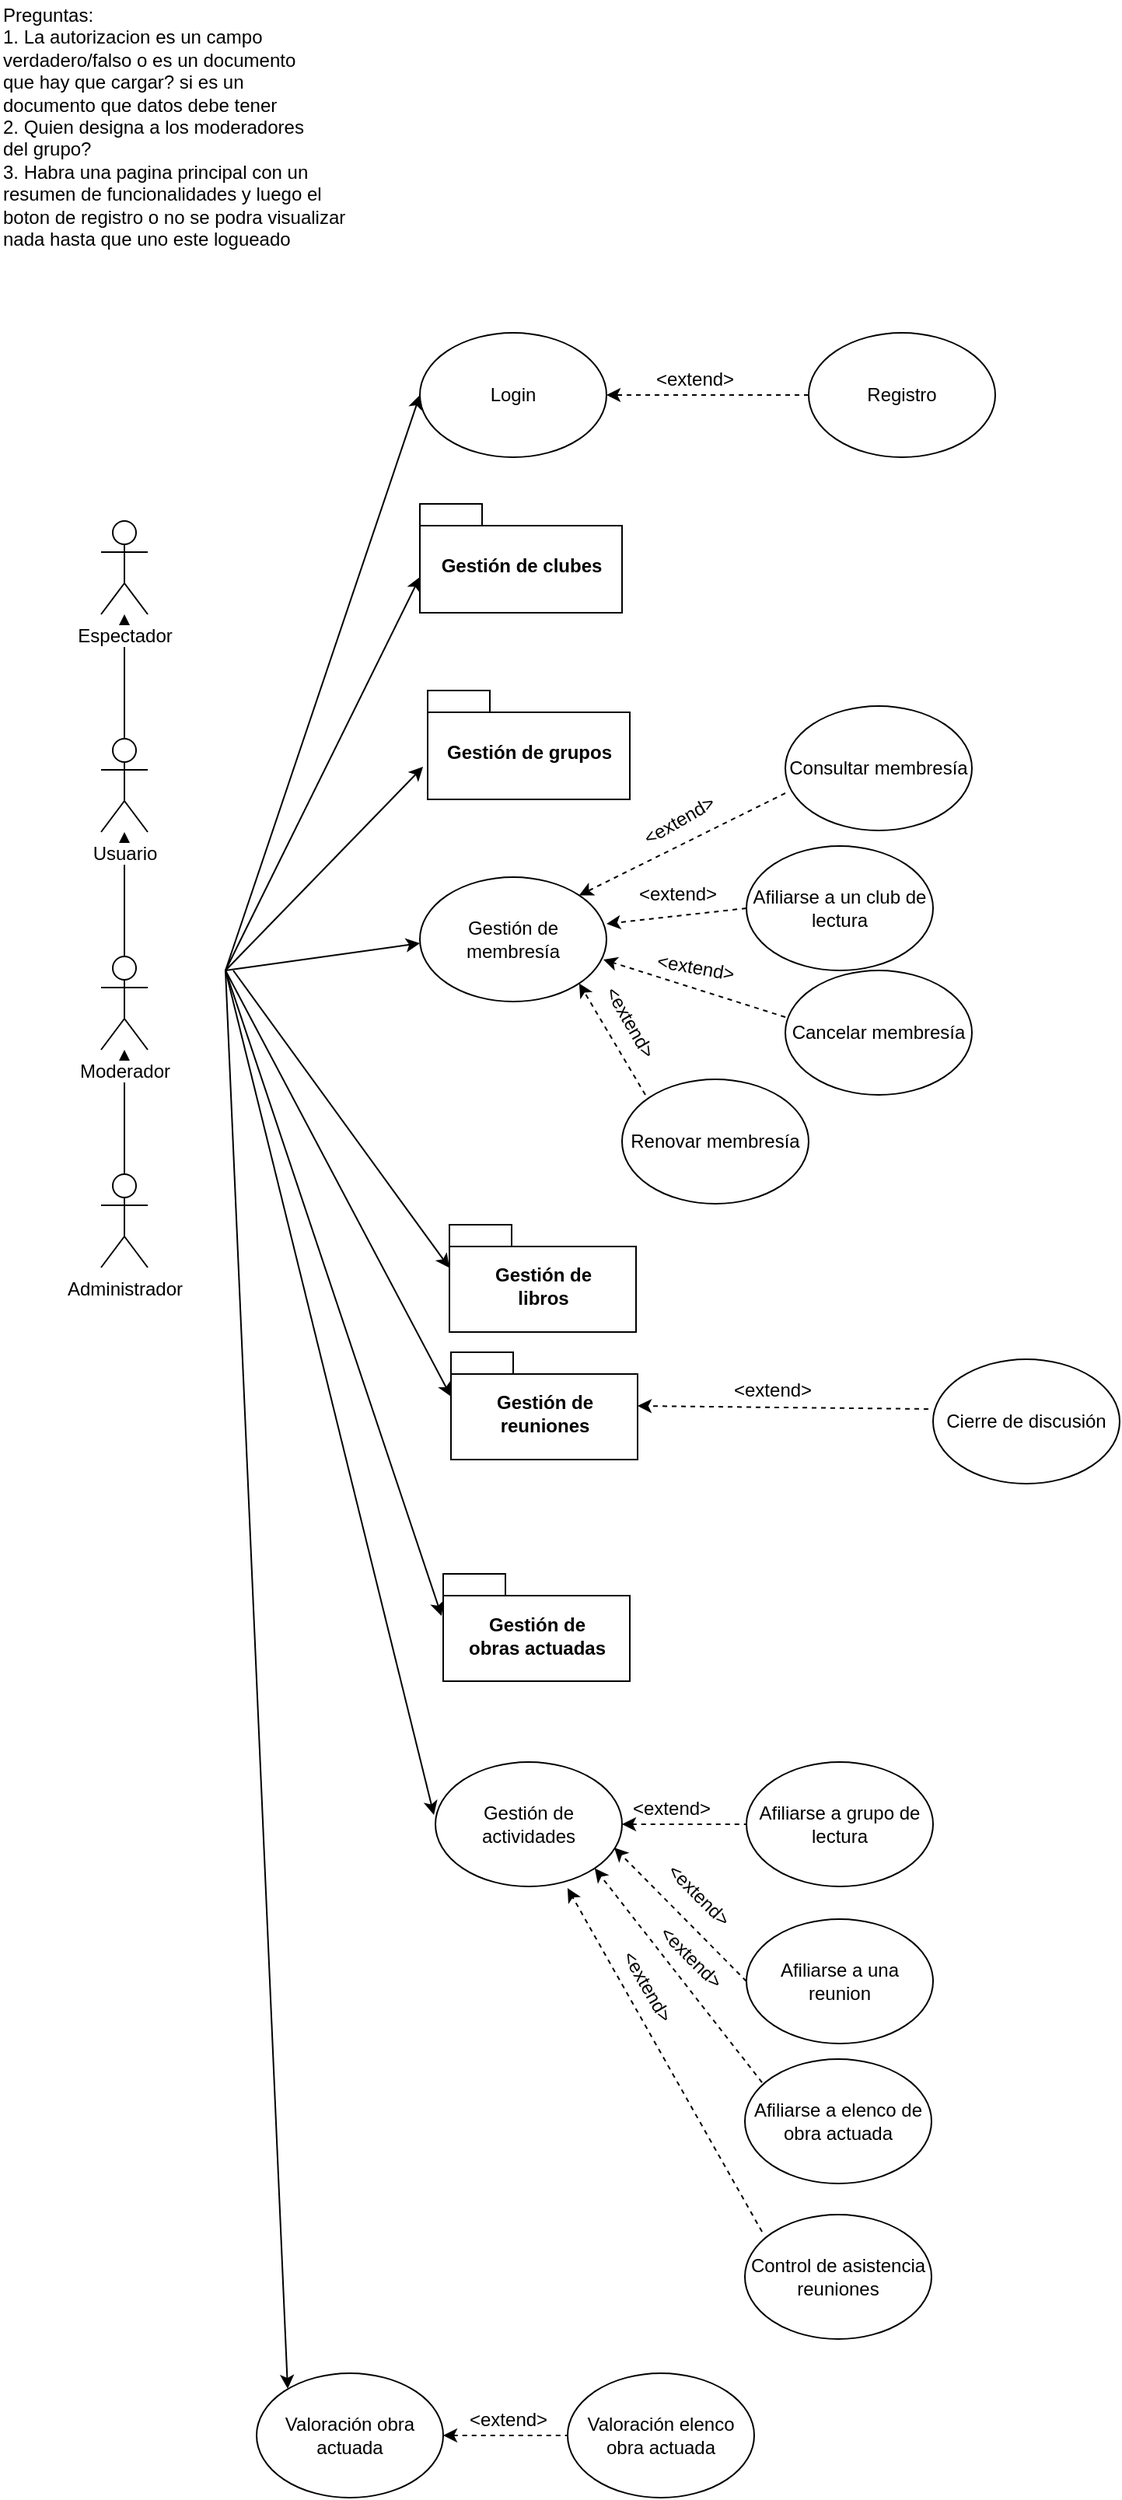 <mxfile version="12.1.0" type="github" pages="1"><diagram id="7vVEWEeUO-7xJplOFc_i" name="Page-1"><mxGraphModel dx="828" dy="451" grid="1" gridSize="10" guides="1" tooltips="1" connect="1" arrows="1" fold="1" page="1" pageScale="1" pageWidth="850" pageHeight="1100" math="0" shadow="0"><root><mxCell id="0"/><mxCell id="1" parent="0"/><mxCell id="04WLmEVgEuAED4mvFsxP-9" value="" style="edgeStyle=orthogonalEdgeStyle;rounded=0;orthogonalLoop=1;jettySize=auto;html=1;endArrow=none;endFill=0;startArrow=classic;startFill=1;" parent="1" source="04WLmEVgEuAED4mvFsxP-1" target="04WLmEVgEuAED4mvFsxP-8" edge="1"><mxGeometry relative="1" as="geometry"/></mxCell><mxCell id="ETPXwlHOhPiQxrrc_ae5-9" value="" style="edgeStyle=orthogonalEdgeStyle;rounded=0;orthogonalLoop=1;jettySize=auto;html=1;" edge="1" parent="1" source="04WLmEVgEuAED4mvFsxP-1" target="ETPXwlHOhPiQxrrc_ae5-8"><mxGeometry relative="1" as="geometry"/></mxCell><mxCell id="04WLmEVgEuAED4mvFsxP-1" value="Usuario" style="shape=umlActor;verticalLabelPosition=bottom;labelBackgroundColor=#ffffff;verticalAlign=top;html=1;outlineConnect=0;" parent="1" vertex="1"><mxGeometry x="80" y="491" width="30" height="60" as="geometry"/></mxCell><mxCell id="ETPXwlHOhPiQxrrc_ae5-8" value="Espectador" style="shape=umlActor;verticalLabelPosition=bottom;labelBackgroundColor=#ffffff;verticalAlign=top;html=1;outlineConnect=0;" vertex="1" parent="1"><mxGeometry x="80" y="351" width="30" height="60" as="geometry"/></mxCell><mxCell id="04WLmEVgEuAED4mvFsxP-24" value="" style="edgeStyle=orthogonalEdgeStyle;rounded=0;orthogonalLoop=1;jettySize=auto;html=1;endArrow=none;endFill=0;startArrow=classic;startFill=1;" parent="1" source="04WLmEVgEuAED4mvFsxP-8" target="04WLmEVgEuAED4mvFsxP-23" edge="1"><mxGeometry relative="1" as="geometry"/></mxCell><mxCell id="04WLmEVgEuAED4mvFsxP-8" value="Moderador" style="shape=umlActor;verticalLabelPosition=bottom;labelBackgroundColor=#ffffff;verticalAlign=top;html=1;outlineConnect=0;" parent="1" vertex="1"><mxGeometry x="80" y="631" width="30" height="60" as="geometry"/></mxCell><mxCell id="04WLmEVgEuAED4mvFsxP-23" value="Administrador" style="shape=umlActor;verticalLabelPosition=bottom;labelBackgroundColor=#ffffff;verticalAlign=top;html=1;outlineConnect=0;" parent="1" vertex="1"><mxGeometry x="80" y="771" width="30" height="60" as="geometry"/></mxCell><mxCell id="04WLmEVgEuAED4mvFsxP-16" value="Preguntas:&lt;br&gt;1. La autorizacion es un campo&amp;nbsp;&lt;br&gt;verdadero/falso o es un documento&lt;br&gt;que hay que cargar? si es un&lt;br&gt;documento que datos debe tener&lt;br&gt;2. Quien designa a los moderadores&lt;br&gt;del grupo?&lt;br&gt;3. Habra una pagina principal con un&lt;br&gt;resumen de funcionalidades y luego el&lt;br&gt;boton de registro o no se podra visualizar&lt;br&gt;nada hasta que&amp;nbsp;uno este logueado" style="text;html=1;resizable=0;points=[];autosize=1;align=left;verticalAlign=top;spacingTop=-4;" parent="1" vertex="1"><mxGeometry x="15" y="16" width="240" height="150" as="geometry"/></mxCell><mxCell id="04WLmEVgEuAED4mvFsxP-17" value="Afiliarse a un club de lectura" style="ellipse;whiteSpace=wrap;html=1;" parent="1" vertex="1"><mxGeometry x="495" y="560" width="120" height="80" as="geometry"/></mxCell><mxCell id="04WLmEVgEuAED4mvFsxP-18" value="Cancelar membresía" style="ellipse;whiteSpace=wrap;html=1;" parent="1" vertex="1"><mxGeometry x="520" y="640" width="120" height="80" as="geometry"/></mxCell><mxCell id="04WLmEVgEuAED4mvFsxP-28" value="Cierre de discusión" style="ellipse;whiteSpace=wrap;html=1;" parent="1" vertex="1"><mxGeometry x="615" y="890" width="120" height="80" as="geometry"/></mxCell><mxCell id="ETPXwlHOhPiQxrrc_ae5-11" value="" style="edgeStyle=orthogonalEdgeStyle;rounded=0;orthogonalLoop=1;jettySize=auto;html=1;startArrow=classic;startFill=1;endArrow=none;endFill=0;dashed=1;" edge="1" parent="1" source="04WLmEVgEuAED4mvFsxP-30" target="ETPXwlHOhPiQxrrc_ae5-10"><mxGeometry relative="1" as="geometry"/></mxCell><mxCell id="04WLmEVgEuAED4mvFsxP-30" value="Gestión de actividades" style="ellipse;whiteSpace=wrap;html=1;" parent="1" vertex="1"><mxGeometry x="295" y="1149" width="120" height="80" as="geometry"/></mxCell><mxCell id="ETPXwlHOhPiQxrrc_ae5-10" value="Afiliarse a grupo de lectura" style="ellipse;whiteSpace=wrap;html=1;" vertex="1" parent="1"><mxGeometry x="495" y="1149" width="120" height="80" as="geometry"/></mxCell><mxCell id="04WLmEVgEuAED4mvFsxP-32" value="Login" style="ellipse;whiteSpace=wrap;html=1;" parent="1" vertex="1"><mxGeometry x="285" y="230" width="120" height="80" as="geometry"/></mxCell><mxCell id="04WLmEVgEuAED4mvFsxP-33" value="Registro" style="ellipse;whiteSpace=wrap;html=1;" parent="1" vertex="1"><mxGeometry x="535" y="230" width="120" height="80" as="geometry"/></mxCell><mxCell id="04WLmEVgEuAED4mvFsxP-34" value="" style="endArrow=classic;html=1;entryX=0;entryY=0.5;entryDx=0;entryDy=0;" parent="1" edge="1"><mxGeometry width="50" height="50" relative="1" as="geometry"><mxPoint x="160" y="640" as="sourcePoint"/><mxPoint x="285" y="387" as="targetPoint"/></mxGeometry></mxCell><mxCell id="04WLmEVgEuAED4mvFsxP-35" value="" style="endArrow=classic;html=1;entryX=0.017;entryY=0.613;entryDx=0;entryDy=0;entryPerimeter=0;" parent="1" edge="1"><mxGeometry width="50" height="50" relative="1" as="geometry"><mxPoint x="160" y="640" as="sourcePoint"/><mxPoint x="287.04" y="509.04" as="targetPoint"/></mxGeometry></mxCell><mxCell id="04WLmEVgEuAED4mvFsxP-37" value="" style="endArrow=classic;html=1;entryX=0;entryY=0;entryDx=0;entryDy=27.75;entryPerimeter=0;" parent="1" edge="1" target="0Y-bjGdbtd6ZEWpv4-Ap-7"><mxGeometry width="50" height="50" relative="1" as="geometry"><mxPoint x="165" y="640" as="sourcePoint"/><mxPoint x="300" y="800" as="targetPoint"/></mxGeometry></mxCell><mxCell id="04WLmEVgEuAED4mvFsxP-38" value="" style="endArrow=classic;html=1;entryX=0;entryY=0.5;entryDx=0;entryDy=0;" parent="1" target="04WLmEVgEuAED4mvFsxP-32" edge="1"><mxGeometry width="50" height="50" relative="1" as="geometry"><mxPoint x="160" y="640" as="sourcePoint"/><mxPoint x="295" y="1380" as="targetPoint"/></mxGeometry></mxCell><mxCell id="04WLmEVgEuAED4mvFsxP-39" value="" style="endArrow=classic;html=1;entryX=-0.008;entryY=0.425;entryDx=0;entryDy=0;entryPerimeter=0;" parent="1" target="04WLmEVgEuAED4mvFsxP-30" edge="1"><mxGeometry width="50" height="50" relative="1" as="geometry"><mxPoint x="160" y="640" as="sourcePoint"/><mxPoint x="310" y="1350" as="targetPoint"/></mxGeometry></mxCell><mxCell id="04WLmEVgEuAED4mvFsxP-40" value="" style="endArrow=classic;html=1;entryX=0;entryY=0.425;entryDx=0;entryDy=0;entryPerimeter=0;" parent="1" edge="1"><mxGeometry width="50" height="50" relative="1" as="geometry"><mxPoint x="160" y="640" as="sourcePoint"/><mxPoint x="305" y="914" as="targetPoint"/></mxGeometry></mxCell><mxCell id="04WLmEVgEuAED4mvFsxP-41" value="" style="endArrow=classic;html=1;entryX=0.033;entryY=0.338;entryDx=0;entryDy=0;entryPerimeter=0;" parent="1" edge="1"><mxGeometry width="50" height="50" relative="1" as="geometry"><mxPoint x="160" y="640" as="sourcePoint"/><mxPoint x="298.96" y="1055.04" as="targetPoint"/></mxGeometry></mxCell><mxCell id="04WLmEVgEuAED4mvFsxP-42" value="" style="endArrow=classic;html=1;exitX=0;exitY=0.5;exitDx=0;exitDy=0;entryX=1;entryY=0.375;entryDx=0;entryDy=0;entryPerimeter=0;dashed=1;" parent="1" source="04WLmEVgEuAED4mvFsxP-17" edge="1"><mxGeometry width="50" height="50" relative="1" as="geometry"><mxPoint x="415" y="640" as="sourcePoint"/><mxPoint x="405" y="610" as="targetPoint"/></mxGeometry></mxCell><mxCell id="04WLmEVgEuAED4mvFsxP-43" value="" style="endArrow=classic;html=1;exitX=0;exitY=0.375;exitDx=0;exitDy=0;dashed=1;exitPerimeter=0;entryX=0.983;entryY=0.663;entryDx=0;entryDy=0;entryPerimeter=0;" parent="1" source="04WLmEVgEuAED4mvFsxP-18" edge="1"><mxGeometry width="50" height="50" relative="1" as="geometry"><mxPoint x="505" y="610" as="sourcePoint"/><mxPoint x="402.96" y="633.04" as="targetPoint"/></mxGeometry></mxCell><mxCell id="04WLmEVgEuAED4mvFsxP-45" value="" style="endArrow=classic;html=1;exitX=-0.025;exitY=0.4;exitDx=0;exitDy=0;dashed=1;entryX=1;entryY=0.5;entryDx=0;entryDy=0;exitPerimeter=0;" parent="1" source="04WLmEVgEuAED4mvFsxP-28" edge="1"><mxGeometry width="50" height="50" relative="1" as="geometry"><mxPoint x="545" y="860" as="sourcePoint"/><mxPoint x="425" y="920" as="targetPoint"/></mxGeometry></mxCell><mxCell id="04WLmEVgEuAED4mvFsxP-48" value="" style="endArrow=classic;html=1;exitX=0;exitY=0.5;exitDx=0;exitDy=0;dashed=1;entryX=1;entryY=0.5;entryDx=0;entryDy=0;" parent="1" source="04WLmEVgEuAED4mvFsxP-33" target="04WLmEVgEuAED4mvFsxP-32" edge="1"><mxGeometry width="50" height="50" relative="1" as="geometry"><mxPoint x="515" y="394" as="sourcePoint"/><mxPoint x="385" y="362" as="targetPoint"/></mxGeometry></mxCell><mxCell id="04WLmEVgEuAED4mvFsxP-49" value="&amp;lt;extend&amp;gt;" style="text;html=1;resizable=0;points=[];autosize=1;align=left;verticalAlign=top;spacingTop=-4;" parent="1" vertex="1"><mxGeometry x="424" y="581" width="70" height="20" as="geometry"/></mxCell><mxCell id="04WLmEVgEuAED4mvFsxP-50" value="&amp;lt;extend&amp;gt;" style="text;html=1;resizable=0;points=[];autosize=1;align=left;verticalAlign=top;spacingTop=-4;rotation=10;" parent="1" vertex="1"><mxGeometry x="435" y="630" width="70" height="20" as="geometry"/></mxCell><mxCell id="04WLmEVgEuAED4mvFsxP-52" value="&amp;lt;extend&amp;gt;" style="text;html=1;resizable=0;points=[];autosize=1;align=left;verticalAlign=top;spacingTop=-4;" parent="1" vertex="1"><mxGeometry x="485" y="900" width="70" height="20" as="geometry"/></mxCell><mxCell id="04WLmEVgEuAED4mvFsxP-54" value="&amp;lt;extend&amp;gt;" style="text;html=1;resizable=0;points=[];autosize=1;align=left;verticalAlign=top;spacingTop=-4;" parent="1" vertex="1"><mxGeometry x="435" y="250" width="70" height="20" as="geometry"/></mxCell><mxCell id="0Y-bjGdbtd6ZEWpv4-Ap-3" value="Gestión de clubes" style="shape=folder;fontStyle=1;spacingTop=10;tabWidth=40;tabHeight=14;tabPosition=left;html=1;" parent="1" vertex="1"><mxGeometry x="285" y="340" width="130" height="70" as="geometry"/></mxCell><mxCell id="0Y-bjGdbtd6ZEWpv4-Ap-4" value="Gestión de grupos" style="shape=folder;fontStyle=1;spacingTop=10;tabWidth=40;tabHeight=14;tabPosition=left;html=1;" parent="1" vertex="1"><mxGeometry x="290" y="460" width="130" height="70" as="geometry"/></mxCell><mxCell id="0Y-bjGdbtd6ZEWpv4-Ap-7" value="Gestión de &lt;br&gt;libros" style="shape=folder;fontStyle=1;spacingTop=10;tabWidth=40;tabHeight=14;tabPosition=left;html=1;" parent="1" vertex="1"><mxGeometry x="304" y="803.5" width="120" height="69" as="geometry"/></mxCell><mxCell id="0Y-bjGdbtd6ZEWpv4-Ap-8" value="Gestión de &lt;br&gt;reuniones" style="shape=folder;fontStyle=1;spacingTop=10;tabWidth=40;tabHeight=14;tabPosition=left;html=1;" parent="1" vertex="1"><mxGeometry x="305" y="885.5" width="120" height="69" as="geometry"/></mxCell><mxCell id="0Y-bjGdbtd6ZEWpv4-Ap-9" value="Gestión de &lt;br&gt;obras actuadas" style="shape=folder;fontStyle=1;spacingTop=10;tabWidth=40;tabHeight=14;tabPosition=left;html=1;" parent="1" vertex="1"><mxGeometry x="300" y="1028" width="120" height="69" as="geometry"/></mxCell><mxCell id="ArpV-_lZakaA3he8N70_-2" value="" style="endArrow=classic;html=1;entryX=0;entryY=0;entryDx=0;entryDy=41.5;entryPerimeter=0;" parent="1" edge="1"><mxGeometry width="50" height="50" relative="1" as="geometry"><mxPoint x="160" y="640" as="sourcePoint"/><mxPoint x="285" y="622.5" as="targetPoint"/></mxGeometry></mxCell><mxCell id="ETPXwlHOhPiQxrrc_ae5-1" value="Gestión de membresía" style="ellipse;whiteSpace=wrap;html=1;" vertex="1" parent="1"><mxGeometry x="285" y="580" width="120" height="80" as="geometry"/></mxCell><mxCell id="ETPXwlHOhPiQxrrc_ae5-2" value="" style="endArrow=classic;html=1;entryX=1;entryY=1;entryDx=0;entryDy=0;dashed=1;" edge="1" parent="1" target="ETPXwlHOhPiQxrrc_ae5-1"><mxGeometry width="50" height="50" relative="1" as="geometry"><mxPoint x="430" y="720" as="sourcePoint"/><mxPoint x="415" y="620" as="targetPoint"/></mxGeometry></mxCell><mxCell id="ETPXwlHOhPiQxrrc_ae5-3" value="Renovar membresía" style="ellipse;whiteSpace=wrap;html=1;" vertex="1" parent="1"><mxGeometry x="415" y="710" width="120" height="80" as="geometry"/></mxCell><mxCell id="ETPXwlHOhPiQxrrc_ae5-4" value="Consultar membresía" style="ellipse;whiteSpace=wrap;html=1;" vertex="1" parent="1"><mxGeometry x="520" y="470" width="120" height="80" as="geometry"/></mxCell><mxCell id="ETPXwlHOhPiQxrrc_ae5-5" value="" style="endArrow=classic;html=1;exitX=0;exitY=0.7;exitDx=0;exitDy=0;entryX=1;entryY=0;entryDx=0;entryDy=0;dashed=1;exitPerimeter=0;" edge="1" parent="1" source="ETPXwlHOhPiQxrrc_ae5-4" target="ETPXwlHOhPiQxrrc_ae5-1"><mxGeometry width="50" height="50" relative="1" as="geometry"><mxPoint x="505" y="610" as="sourcePoint"/><mxPoint x="415" y="620" as="targetPoint"/></mxGeometry></mxCell><mxCell id="ETPXwlHOhPiQxrrc_ae5-6" value="&amp;lt;extend&amp;gt;" style="text;html=1;resizable=0;points=[];autosize=1;align=left;verticalAlign=top;spacingTop=-4;rotation=-30;" vertex="1" parent="1"><mxGeometry x="424" y="530" width="70" height="20" as="geometry"/></mxCell><mxCell id="ETPXwlHOhPiQxrrc_ae5-7" value="&amp;lt;extend&amp;gt;" style="text;html=1;resizable=0;points=[];autosize=1;align=left;verticalAlign=top;spacingTop=-4;rotation=60;" vertex="1" parent="1"><mxGeometry x="389" y="670" width="70" height="20" as="geometry"/></mxCell><mxCell id="ETPXwlHOhPiQxrrc_ae5-13" value="Afiliarse a una reunion" style="ellipse;whiteSpace=wrap;html=1;" vertex="1" parent="1"><mxGeometry x="495" y="1250" width="120" height="80" as="geometry"/></mxCell><mxCell id="ETPXwlHOhPiQxrrc_ae5-14" value="Afiliarse a elenco de obra actuada" style="ellipse;whiteSpace=wrap;html=1;" vertex="1" parent="1"><mxGeometry x="494" y="1340" width="120" height="80" as="geometry"/></mxCell><mxCell id="ETPXwlHOhPiQxrrc_ae5-15" value="Control de asistencia reuniones" style="ellipse;whiteSpace=wrap;html=1;" vertex="1" parent="1"><mxGeometry x="494" y="1440" width="120" height="80" as="geometry"/></mxCell><mxCell id="ETPXwlHOhPiQxrrc_ae5-17" value="" style="endArrow=classic;html=1;exitX=0;exitY=0.5;exitDx=0;exitDy=0;dashed=1;entryX=0.958;entryY=0.688;entryDx=0;entryDy=0;entryPerimeter=0;" edge="1" parent="1" source="ETPXwlHOhPiQxrrc_ae5-13" target="04WLmEVgEuAED4mvFsxP-30"><mxGeometry width="50" height="50" relative="1" as="geometry"><mxPoint x="522" y="1247.5" as="sourcePoint"/><mxPoint x="404.96" y="1210.54" as="targetPoint"/></mxGeometry></mxCell><mxCell id="ETPXwlHOhPiQxrrc_ae5-18" value="" style="endArrow=classic;html=1;exitX=0.092;exitY=0.188;exitDx=0;exitDy=0;dashed=1;entryX=1;entryY=1;entryDx=0;entryDy=0;exitPerimeter=0;" edge="1" parent="1" source="ETPXwlHOhPiQxrrc_ae5-14" target="04WLmEVgEuAED4mvFsxP-30"><mxGeometry width="50" height="50" relative="1" as="geometry"><mxPoint x="505" y="1300" as="sourcePoint"/><mxPoint x="419.96" y="1214.04" as="targetPoint"/></mxGeometry></mxCell><mxCell id="ETPXwlHOhPiQxrrc_ae5-19" value="" style="endArrow=classic;html=1;exitX=0.092;exitY=0.138;exitDx=0;exitDy=0;dashed=1;entryX=0.708;entryY=1.013;entryDx=0;entryDy=0;exitPerimeter=0;entryPerimeter=0;" edge="1" parent="1" source="ETPXwlHOhPiQxrrc_ae5-15" target="04WLmEVgEuAED4mvFsxP-30"><mxGeometry width="50" height="50" relative="1" as="geometry"><mxPoint x="515.04" y="1365.04" as="sourcePoint"/><mxPoint x="407.426" y="1227.284" as="targetPoint"/></mxGeometry></mxCell><mxCell id="ETPXwlHOhPiQxrrc_ae5-20" value="" style="endArrow=classic;html=1;" edge="1" parent="1"><mxGeometry width="50" height="50" relative="1" as="geometry"><mxPoint x="160" y="640" as="sourcePoint"/><mxPoint x="200" y="1552" as="targetPoint"/></mxGeometry></mxCell><mxCell id="ETPXwlHOhPiQxrrc_ae5-23" value="" style="edgeStyle=orthogonalEdgeStyle;rounded=0;orthogonalLoop=1;jettySize=auto;html=1;dashed=1;startArrow=classic;startFill=1;endArrow=none;endFill=0;" edge="1" parent="1" source="ETPXwlHOhPiQxrrc_ae5-21" target="ETPXwlHOhPiQxrrc_ae5-22"><mxGeometry relative="1" as="geometry"/></mxCell><mxCell id="ETPXwlHOhPiQxrrc_ae5-21" value="Valoración obra actuada" style="ellipse;whiteSpace=wrap;html=1;" vertex="1" parent="1"><mxGeometry x="180" y="1542" width="120" height="80" as="geometry"/></mxCell><mxCell id="ETPXwlHOhPiQxrrc_ae5-22" value="Valoración elenco obra actuada" style="ellipse;whiteSpace=wrap;html=1;" vertex="1" parent="1"><mxGeometry x="380" y="1542" width="120" height="80" as="geometry"/></mxCell><mxCell id="ETPXwlHOhPiQxrrc_ae5-24" value="&amp;lt;extend&amp;gt;" style="text;html=1;resizable=0;points=[];autosize=1;align=left;verticalAlign=top;spacingTop=-4;" vertex="1" parent="1"><mxGeometry x="420" y="1169" width="70" height="20" as="geometry"/></mxCell><mxCell id="ETPXwlHOhPiQxrrc_ae5-25" value="&amp;lt;extend&amp;gt;" style="text;html=1;resizable=0;points=[];autosize=1;align=left;verticalAlign=top;spacingTop=-4;rotation=45;" vertex="1" parent="1"><mxGeometry x="435" y="1230" width="70" height="20" as="geometry"/></mxCell><mxCell id="ETPXwlHOhPiQxrrc_ae5-26" value="&amp;lt;extend&amp;gt;" style="text;html=1;resizable=0;points=[];autosize=1;align=left;verticalAlign=top;spacingTop=-4;rotation=45;" vertex="1" parent="1"><mxGeometry x="430" y="1270" width="70" height="20" as="geometry"/></mxCell><mxCell id="ETPXwlHOhPiQxrrc_ae5-27" value="&amp;lt;extend&amp;gt;" style="text;html=1;resizable=0;points=[];autosize=1;align=left;verticalAlign=top;spacingTop=-4;rotation=60;" vertex="1" parent="1"><mxGeometry x="400" y="1290" width="70" height="20" as="geometry"/></mxCell><mxCell id="ETPXwlHOhPiQxrrc_ae5-28" value="&amp;lt;extend&amp;gt;" style="text;html=1;resizable=0;points=[];autosize=1;align=left;verticalAlign=top;spacingTop=-4;" vertex="1" parent="1"><mxGeometry x="315" y="1562" width="70" height="20" as="geometry"/></mxCell></root></mxGraphModel></diagram></mxfile>